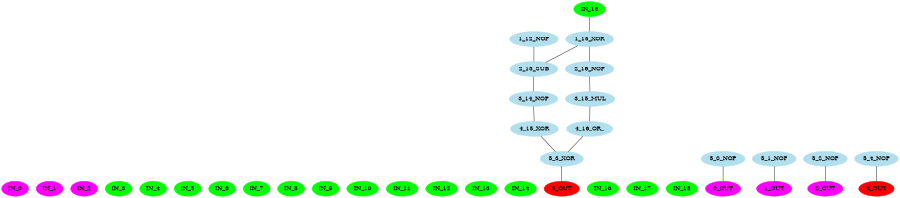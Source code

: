 digraph EACircuit {
rankdir=BT;
edge [dir=none];
size="6,6";
ordering=out;
node [color=magenta, style=filled];
"IN_0";
"IN_1";
"IN_2";
node [color=green, style=filled];
"IN_3";
"IN_4";
"IN_5";
"IN_6";
"IN_7";
"IN_8";
"IN_9";
"IN_10";
"IN_11";
"IN_12";
"IN_13";
"IN_14";
"IN_15";
"IN_16";
"IN_17";
"IN_18";
node [color=lightblue2, style=filled];
{ rank=same; "1_12_NOP"; "1_15_XOR"; }
"1_15_XOR" -> "IN_15";
node [color=lightblue2, style=filled];
{ rank=same; "2_13_SUB"; "2_16_NOP"; }
"2_13_SUB" -> "1_12_NOP";
"2_13_SUB" -> "1_15_XOR";
"2_16_NOP" -> "1_15_XOR";
node [color=lightblue2, style=filled];
{ rank=same; "3_14_NOP"; "3_15_MUL"; }
"3_14_NOP" -> "2_13_SUB";
"3_15_MUL" -> "2_16_NOP";
node [color=lightblue2, style=filled];
{ rank=same; "4_15_XOR"; "4_16_OR_"; }
"4_15_XOR" -> "3_14_NOP";
"4_16_OR_" -> "3_15_MUL";
node [color=lightblue2, style=filled];
{ rank=same; "5_0_NOP"; "5_1_NOP"; "5_2_NOP"; "5_3_XOR"; "5_4_NOP"; }
"5_3_XOR" -> "4_15_XOR";
"5_3_XOR" -> "4_16_OR_";
node [color=magenta];
"0_OUT" -> "5_0_NOP";
"1_OUT" -> "5_1_NOP";
"2_OUT" -> "5_2_NOP";
node [color=red];
"3_OUT" -> "5_3_XOR";
"4_OUT" -> "5_4_NOP";
}